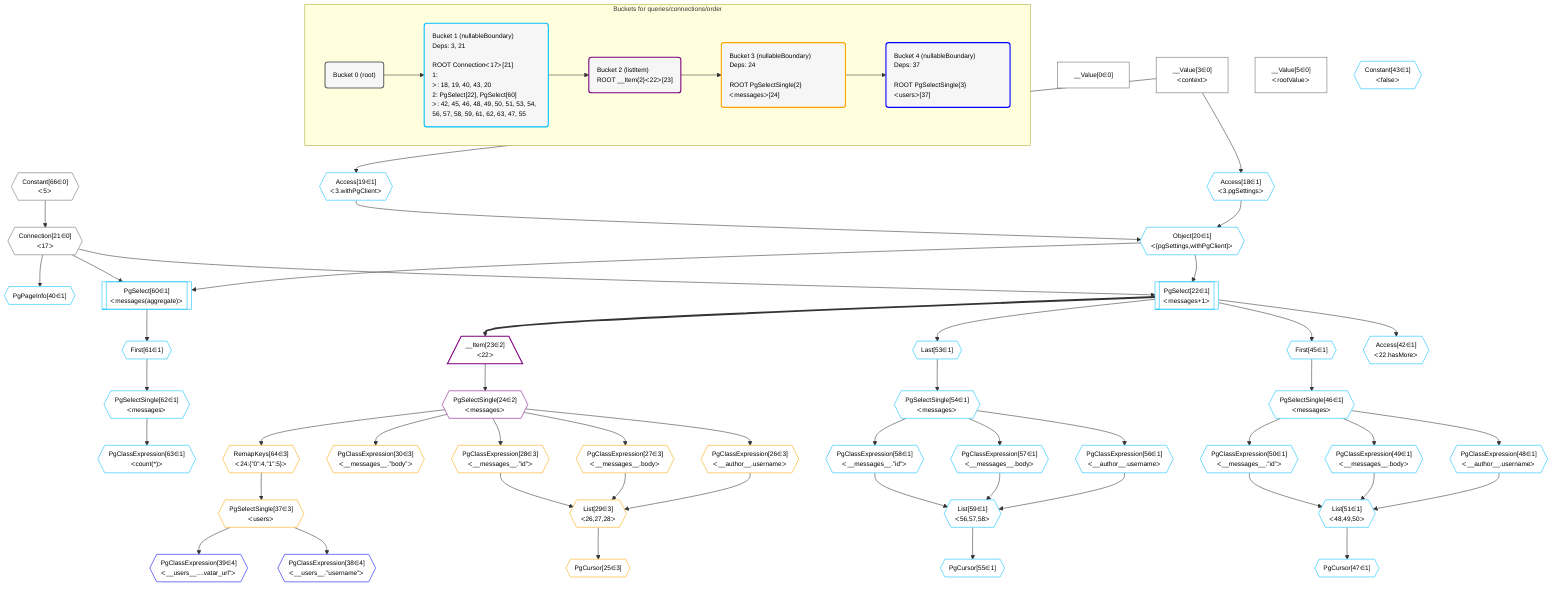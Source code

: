 %%{init: {'themeVariables': { 'fontSize': '12px'}}}%%
graph TD
    classDef path fill:#eee,stroke:#000,color:#000
    classDef plan fill:#fff,stroke-width:1px,color:#000
    classDef itemplan fill:#fff,stroke-width:2px,color:#000
    classDef unbatchedplan fill:#dff,stroke-width:1px,color:#000
    classDef sideeffectplan fill:#fcc,stroke-width:2px,color:#000
    classDef bucket fill:#f6f6f6,color:#000,stroke-width:2px,text-align:left


    %% plan dependencies
    Connection21{{"Connection[21∈0]<br />ᐸ17ᐳ"}}:::plan
    Constant66{{"Constant[66∈0]<br />ᐸ5ᐳ"}}:::plan
    Constant66 --> Connection21
    __Value0["__Value[0∈0]"]:::plan
    __Value3["__Value[3∈0]<br />ᐸcontextᐳ"]:::plan
    __Value5["__Value[5∈0]<br />ᐸrootValueᐳ"]:::plan
    List51{{"List[51∈1]<br />ᐸ48,49,50ᐳ"}}:::plan
    PgClassExpression48{{"PgClassExpression[48∈1]<br />ᐸ__author__.usernameᐳ"}}:::plan
    PgClassExpression49{{"PgClassExpression[49∈1]<br />ᐸ__messages__.bodyᐳ"}}:::plan
    PgClassExpression50{{"PgClassExpression[50∈1]<br />ᐸ__messages__.”id”ᐳ"}}:::plan
    PgClassExpression48 & PgClassExpression49 & PgClassExpression50 --> List51
    List59{{"List[59∈1]<br />ᐸ56,57,58ᐳ"}}:::plan
    PgClassExpression56{{"PgClassExpression[56∈1]<br />ᐸ__author__.usernameᐳ"}}:::plan
    PgClassExpression57{{"PgClassExpression[57∈1]<br />ᐸ__messages__.bodyᐳ"}}:::plan
    PgClassExpression58{{"PgClassExpression[58∈1]<br />ᐸ__messages__.”id”ᐳ"}}:::plan
    PgClassExpression56 & PgClassExpression57 & PgClassExpression58 --> List59
    Object20{{"Object[20∈1]<br />ᐸ{pgSettings,withPgClient}ᐳ"}}:::plan
    Access18{{"Access[18∈1]<br />ᐸ3.pgSettingsᐳ"}}:::plan
    Access19{{"Access[19∈1]<br />ᐸ3.withPgClientᐳ"}}:::plan
    Access18 & Access19 --> Object20
    PgSelect22[["PgSelect[22∈1]<br />ᐸmessages+1ᐳ"]]:::plan
    Object20 & Connection21 --> PgSelect22
    PgSelect60[["PgSelect[60∈1]<br />ᐸmessages(aggregate)ᐳ"]]:::plan
    Object20 & Connection21 --> PgSelect60
    __Value3 --> Access18
    __Value3 --> Access19
    PgPageInfo40{{"PgPageInfo[40∈1]"}}:::plan
    Connection21 --> PgPageInfo40
    Access42{{"Access[42∈1]<br />ᐸ22.hasMoreᐳ"}}:::plan
    PgSelect22 --> Access42
    First45{{"First[45∈1]"}}:::plan
    PgSelect22 --> First45
    PgSelectSingle46{{"PgSelectSingle[46∈1]<br />ᐸmessagesᐳ"}}:::plan
    First45 --> PgSelectSingle46
    PgSelectSingle46 --> PgClassExpression48
    PgSelectSingle46 --> PgClassExpression49
    PgSelectSingle46 --> PgClassExpression50
    PgCursor47{{"PgCursor[47∈1]"}}:::plan
    List51 --> PgCursor47
    Last53{{"Last[53∈1]"}}:::plan
    PgSelect22 --> Last53
    PgSelectSingle54{{"PgSelectSingle[54∈1]<br />ᐸmessagesᐳ"}}:::plan
    Last53 --> PgSelectSingle54
    PgSelectSingle54 --> PgClassExpression56
    PgSelectSingle54 --> PgClassExpression57
    PgSelectSingle54 --> PgClassExpression58
    PgCursor55{{"PgCursor[55∈1]"}}:::plan
    List59 --> PgCursor55
    First61{{"First[61∈1]"}}:::plan
    PgSelect60 --> First61
    PgSelectSingle62{{"PgSelectSingle[62∈1]<br />ᐸmessagesᐳ"}}:::plan
    First61 --> PgSelectSingle62
    PgClassExpression63{{"PgClassExpression[63∈1]<br />ᐸcount(*)ᐳ"}}:::plan
    PgSelectSingle62 --> PgClassExpression63
    Constant43{{"Constant[43∈1]<br />ᐸfalseᐳ"}}:::plan
    __Item23[/"__Item[23∈2]<br />ᐸ22ᐳ"\]:::itemplan
    PgSelect22 ==> __Item23
    PgSelectSingle24{{"PgSelectSingle[24∈2]<br />ᐸmessagesᐳ"}}:::plan
    __Item23 --> PgSelectSingle24
    List29{{"List[29∈3]<br />ᐸ26,27,28ᐳ"}}:::plan
    PgClassExpression26{{"PgClassExpression[26∈3]<br />ᐸ__author__.usernameᐳ"}}:::plan
    PgClassExpression27{{"PgClassExpression[27∈3]<br />ᐸ__messages__.bodyᐳ"}}:::plan
    PgClassExpression28{{"PgClassExpression[28∈3]<br />ᐸ__messages__.”id”ᐳ"}}:::plan
    PgClassExpression26 & PgClassExpression27 & PgClassExpression28 --> List29
    PgSelectSingle24 --> PgClassExpression26
    PgSelectSingle24 --> PgClassExpression27
    PgSelectSingle24 --> PgClassExpression28
    PgCursor25{{"PgCursor[25∈3]"}}:::plan
    List29 --> PgCursor25
    PgClassExpression30{{"PgClassExpression[30∈3]<br />ᐸ__messages__.”body”ᐳ"}}:::plan
    PgSelectSingle24 --> PgClassExpression30
    RemapKeys64{{"RemapKeys[64∈3]<br />ᐸ24:{”0”:4,”1”:5}ᐳ"}}:::plan
    PgSelectSingle24 --> RemapKeys64
    PgSelectSingle37{{"PgSelectSingle[37∈3]<br />ᐸusersᐳ"}}:::plan
    RemapKeys64 --> PgSelectSingle37
    PgClassExpression38{{"PgClassExpression[38∈4]<br />ᐸ__users__.”username”ᐳ"}}:::plan
    PgSelectSingle37 --> PgClassExpression38
    PgClassExpression39{{"PgClassExpression[39∈4]<br />ᐸ__users__....vatar_url”ᐳ"}}:::plan
    PgSelectSingle37 --> PgClassExpression39

    %% define steps

    subgraph "Buckets for queries/connections/order"
    Bucket0("Bucket 0 (root)"):::bucket
    classDef bucket0 stroke:#696969
    class Bucket0,__Value0,__Value3,__Value5,Connection21,Constant66 bucket0
    Bucket1("Bucket 1 (nullableBoundary)<br />Deps: 3, 21<br /><br />ROOT Connectionᐸ17ᐳ[21]<br />1: <br />ᐳ: 18, 19, 40, 43, 20<br />2: PgSelect[22], PgSelect[60]<br />ᐳ: 42, 45, 46, 48, 49, 50, 51, 53, 54, 56, 57, 58, 59, 61, 62, 63, 47, 55"):::bucket
    classDef bucket1 stroke:#00bfff
    class Bucket1,Access18,Access19,Object20,PgSelect22,PgPageInfo40,Access42,Constant43,First45,PgSelectSingle46,PgCursor47,PgClassExpression48,PgClassExpression49,PgClassExpression50,List51,Last53,PgSelectSingle54,PgCursor55,PgClassExpression56,PgClassExpression57,PgClassExpression58,List59,PgSelect60,First61,PgSelectSingle62,PgClassExpression63 bucket1
    Bucket2("Bucket 2 (listItem)<br />ROOT __Item{2}ᐸ22ᐳ[23]"):::bucket
    classDef bucket2 stroke:#7f007f
    class Bucket2,__Item23,PgSelectSingle24 bucket2
    Bucket3("Bucket 3 (nullableBoundary)<br />Deps: 24<br /><br />ROOT PgSelectSingle{2}ᐸmessagesᐳ[24]"):::bucket
    classDef bucket3 stroke:#ffa500
    class Bucket3,PgCursor25,PgClassExpression26,PgClassExpression27,PgClassExpression28,List29,PgClassExpression30,PgSelectSingle37,RemapKeys64 bucket3
    Bucket4("Bucket 4 (nullableBoundary)<br />Deps: 37<br /><br />ROOT PgSelectSingle{3}ᐸusersᐳ[37]"):::bucket
    classDef bucket4 stroke:#0000ff
    class Bucket4,PgClassExpression38,PgClassExpression39 bucket4
    Bucket0 --> Bucket1
    Bucket1 --> Bucket2
    Bucket2 --> Bucket3
    Bucket3 --> Bucket4
    end